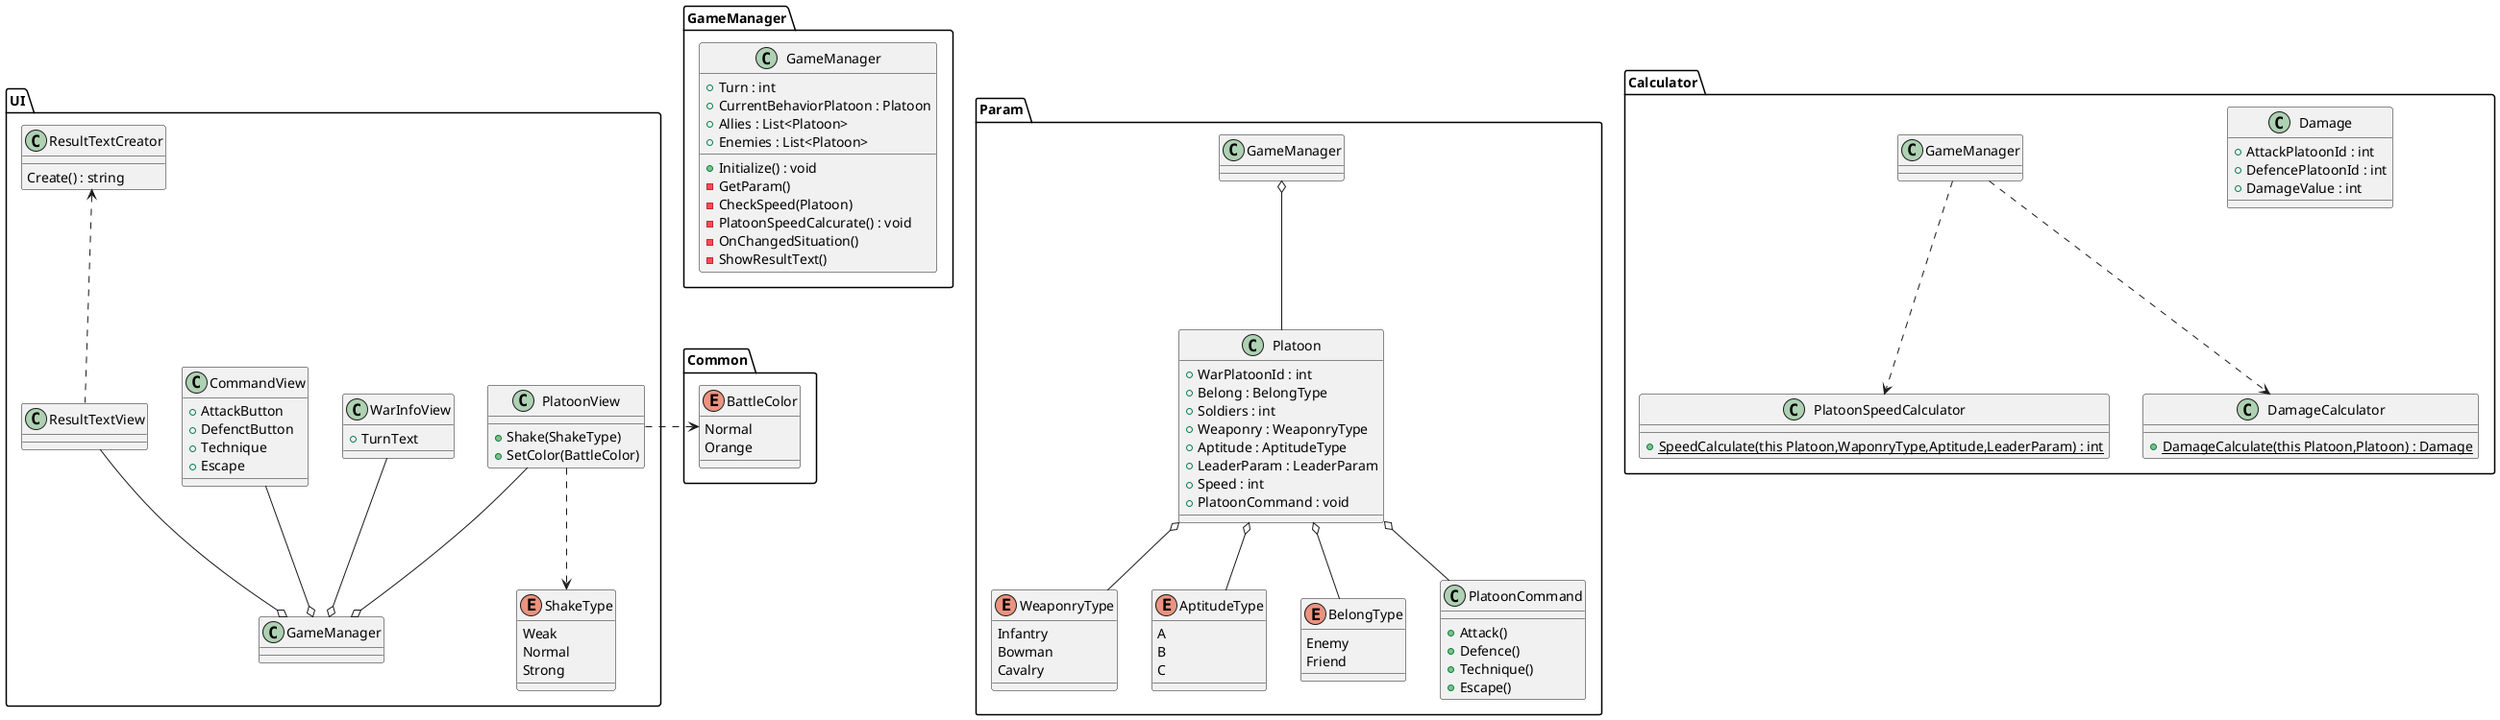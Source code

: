 @startuml BattleClasses

package GameManager {

    class GameManager {
        + Turn : int
        + CurrentBehaviorPlatoon : Platoon
        + Allies : List<Platoon>
        + Enemies : List<Platoon>
        + Initialize() : void
        - GetParam()
        - CheckSpeed(Platoon)
        - PlatoonSpeedCalcurate() : void
        - OnChangedSituation()
        - ShowResultText()
    }
}


package Param {
    '兵種
    enum WeaponryType {
        Infantry
        Bowman
        Cavalry
    }

    '兵種適正
    enum AptitudeType {
        A
        B
        C
    }

    '所属
    enum BelongType {
        Enemy
        Friend
    }

    '小隊
    class Platoon {
        + WarPlatoonId : int
        + Belong : BelongType
        + Soldiers : int
        + Weaponry : WeaponryType
        + Aptitude : AptitudeType
        + LeaderParam : LeaderParam
        + Speed : int
        + PlatoonCommand : void
    }

    class PlatoonCommand {
        + Attack()
        + Defence()
        + Technique()
        + Escape()
    }

    GameManager o-- Platoon
    Platoon o-- WeaponryType
    Platoon o-- AptitudeType
    Platoon o-- BelongType
    Platoon o-- PlatoonCommand
}

package Calculator {
    class PlatoonSpeedCalculator {
        +{static} SpeedCalculate(this Platoon,WaponryType,Aptitude,LeaderParam) : int
    }

    class DamageCalculator {
        +{static} DamageCalculate(this Platoon,Platoon) : Damage
    }

    class Damage {
        + AttackPlatoonId : int
        + DefencePlatoonId : int
        + DamageValue : int
    }

    GameManager ..> DamageCalculator
    GameManager ..> PlatoonSpeedCalculator
}

package Common {
    enum BattleColor {
        Normal
        Orange
    }
}


package UI {

    class WarInfoView {
        + TurnText
    }

    class PlatoonView {
        + Shake(ShakeType)
        + SetColor(BattleColor)
    }

    enum ShakeType {
        Weak
        Normal
        Strong
    }

    class CommandView {
        + AttackButton
        + DefenctButton
        + Technique
        + Escape
    }

    class ResultTextCreator {
        Create() : string
    }

    class ResultTextView {

    }

    PlatoonView --o GameManager
    WarInfoView --o GameManager
    CommandView --o GameManager
    ResultTextView --o GameManager
    PlatoonView ..> ShakeType
    PlatoonView .> BattleColor
    ResultTextCreator <.. ResultTextView
}
@enduml